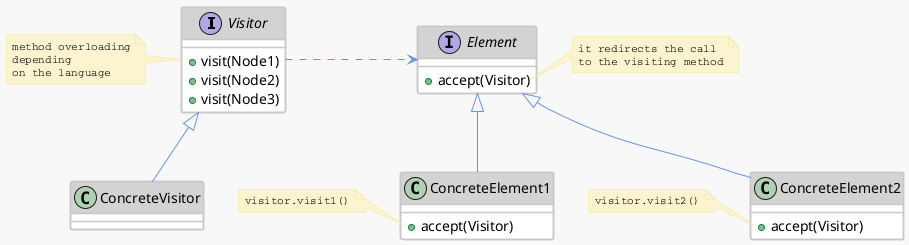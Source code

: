 @startuml

skinparam BackgroundColor #F8F8F8
skinparam  Shadowing false
skinparam RoundCorner 3
skinparam noteBorderColor Khaki
skinparam noteBackgroundColor #FCF3CF
skinparam noteFontName Courier
skinparam noteFontSize 11

skinparam class {
BackgroundColor white
ArrowColor CornFlowerBlue
BorderColor #C8C8C8
BorderThickness 1.5
HeaderBackgroundColor LightGrey

}

interface Visitor{
  + visit(Node1)
  + visit(Node2)
  + visit(Node3)
  '+ addElement(Element)
}

class ConcreteVisitor {
}

interface Element {
  + accept(Visitor)
}

class ConcreteElement2 {
  + accept(Visitor)
}

class ConcreteElement1 {
  + accept(Visitor)
}



Visitor <|-- ConcreteVisitor
Element <|-- ConcreteElement1
Element <|--  ConcreteElement2

Visitor .r.> Element

note left of Visitor
  method overloading
  depending
  on the language
end note

note right of Element::accept
  it redirects the call
  to the visiting method
end note

note left of ConcreteElement1::accept
  visitor.visit1()
end note

note left of ConcreteElement2::accept
  visitor.visit2()
end note





@enduml
